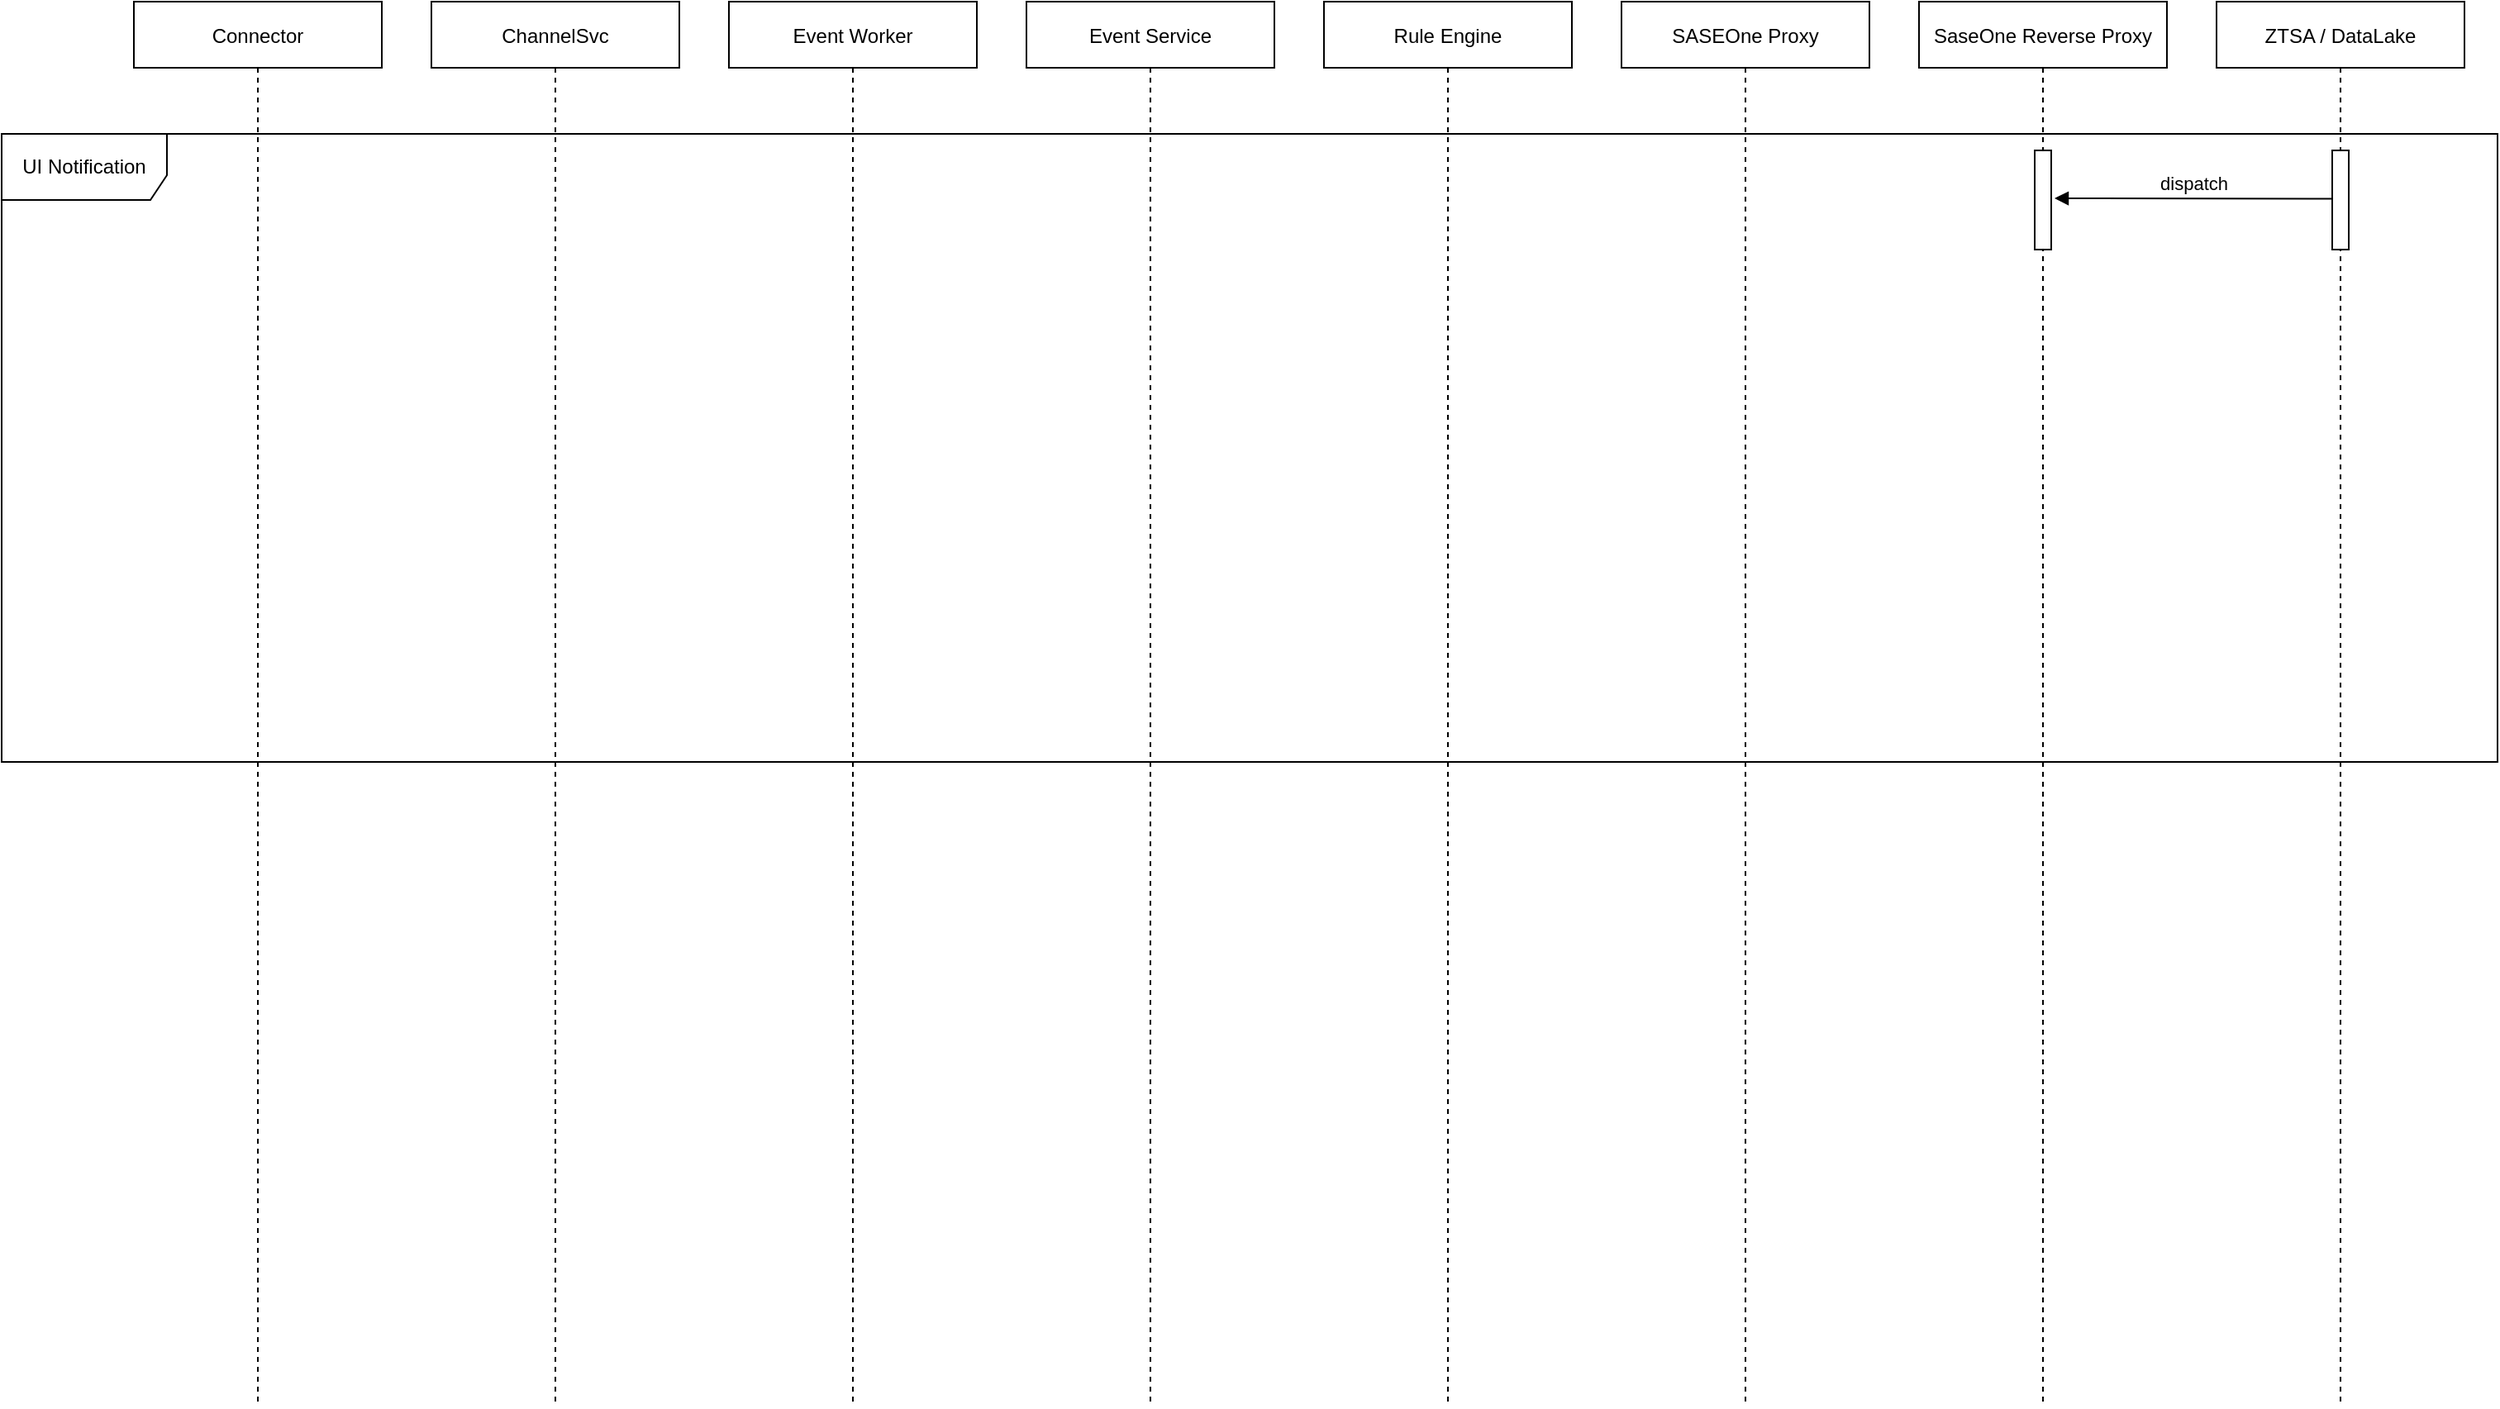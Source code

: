 <mxfile version="14.7.3" type="github">
  <diagram id="kgpKYQtTHZ0yAKxKKP6v" name="Page-1">
    <mxGraphModel dx="2208" dy="762" grid="1" gridSize="10" guides="1" tooltips="1" connect="1" arrows="1" fold="1" page="1" pageScale="1" pageWidth="850" pageHeight="1100" math="0" shadow="0">
      <root>
        <mxCell id="0" />
        <mxCell id="1" parent="0" />
        <mxCell id="WJ6oJNyNd8eeu6Pzfcjg-29" value="UI Notification" style="shape=umlFrame;whiteSpace=wrap;html=1;width=100;height=40;" vertex="1" parent="1">
          <mxGeometry x="-670" y="140" width="1510" height="380" as="geometry" />
        </mxCell>
        <mxCell id="Upf0A19Yq0ez-udiKR_j-33" value="ZTSA / DataLake" style="shape=umlLifeline;perimeter=lifelinePerimeter;container=1;collapsible=0;recursiveResize=0;rounded=0;shadow=0;strokeWidth=1;" parent="1" vertex="1">
          <mxGeometry x="670" y="60" width="150" height="850" as="geometry" />
        </mxCell>
        <mxCell id="WJ6oJNyNd8eeu6Pzfcjg-20" value="SaseOne Reverse Proxy" style="shape=umlLifeline;perimeter=lifelinePerimeter;container=1;collapsible=0;recursiveResize=0;rounded=0;shadow=0;strokeWidth=1;" vertex="1" parent="1">
          <mxGeometry x="490" y="60" width="150" height="850" as="geometry" />
        </mxCell>
        <mxCell id="WJ6oJNyNd8eeu6Pzfcjg-34" value="" style="html=1;points=[];perimeter=orthogonalPerimeter;" vertex="1" parent="WJ6oJNyNd8eeu6Pzfcjg-20">
          <mxGeometry x="70" y="90" width="10" height="60" as="geometry" />
        </mxCell>
        <mxCell id="WJ6oJNyNd8eeu6Pzfcjg-21" value="SASEOne Proxy" style="shape=umlLifeline;perimeter=lifelinePerimeter;container=1;collapsible=0;recursiveResize=0;rounded=0;shadow=0;strokeWidth=1;" vertex="1" parent="1">
          <mxGeometry x="310" y="60" width="150" height="850" as="geometry" />
        </mxCell>
        <mxCell id="WJ6oJNyNd8eeu6Pzfcjg-22" value="Rule Engine" style="shape=umlLifeline;perimeter=lifelinePerimeter;container=1;collapsible=0;recursiveResize=0;rounded=0;shadow=0;strokeWidth=1;" vertex="1" parent="1">
          <mxGeometry x="130" y="60" width="150" height="850" as="geometry" />
        </mxCell>
        <mxCell id="WJ6oJNyNd8eeu6Pzfcjg-25" value="Event Service" style="shape=umlLifeline;perimeter=lifelinePerimeter;container=1;collapsible=0;recursiveResize=0;rounded=0;shadow=0;strokeWidth=1;" vertex="1" parent="1">
          <mxGeometry x="-50" y="60" width="150" height="850" as="geometry" />
        </mxCell>
        <mxCell id="WJ6oJNyNd8eeu6Pzfcjg-26" value="Event Worker" style="shape=umlLifeline;perimeter=lifelinePerimeter;container=1;collapsible=0;recursiveResize=0;rounded=0;shadow=0;strokeWidth=1;" vertex="1" parent="1">
          <mxGeometry x="-230" y="60" width="150" height="850" as="geometry" />
        </mxCell>
        <mxCell id="WJ6oJNyNd8eeu6Pzfcjg-27" value="ChannelSvc" style="shape=umlLifeline;perimeter=lifelinePerimeter;container=1;collapsible=0;recursiveResize=0;rounded=0;shadow=0;strokeWidth=1;" vertex="1" parent="1">
          <mxGeometry x="-410" y="60" width="150" height="850" as="geometry" />
        </mxCell>
        <mxCell id="WJ6oJNyNd8eeu6Pzfcjg-28" value="Connector" style="shape=umlLifeline;perimeter=lifelinePerimeter;container=1;collapsible=0;recursiveResize=0;rounded=0;shadow=0;strokeWidth=1;" vertex="1" parent="1">
          <mxGeometry x="-590" y="60" width="150" height="850" as="geometry" />
        </mxCell>
        <mxCell id="WJ6oJNyNd8eeu6Pzfcjg-30" value="" style="html=1;points=[];perimeter=orthogonalPerimeter;" vertex="1" parent="1">
          <mxGeometry x="510" y="230" height="80" as="geometry" />
        </mxCell>
        <mxCell id="WJ6oJNyNd8eeu6Pzfcjg-31" value="" style="html=1;points=[];perimeter=orthogonalPerimeter;" vertex="1" parent="1">
          <mxGeometry x="740" y="150" width="10" height="60" as="geometry" />
        </mxCell>
        <mxCell id="WJ6oJNyNd8eeu6Pzfcjg-33" value="dispatch" style="html=1;verticalAlign=bottom;endArrow=block;exitX=0;exitY=0.488;exitDx=0;exitDy=0;exitPerimeter=0;" edge="1" parent="1" source="WJ6oJNyNd8eeu6Pzfcjg-31">
          <mxGeometry width="80" relative="1" as="geometry">
            <mxPoint x="620" y="269.5" as="sourcePoint" />
            <mxPoint x="572" y="179" as="targetPoint" />
          </mxGeometry>
        </mxCell>
      </root>
    </mxGraphModel>
  </diagram>
</mxfile>
